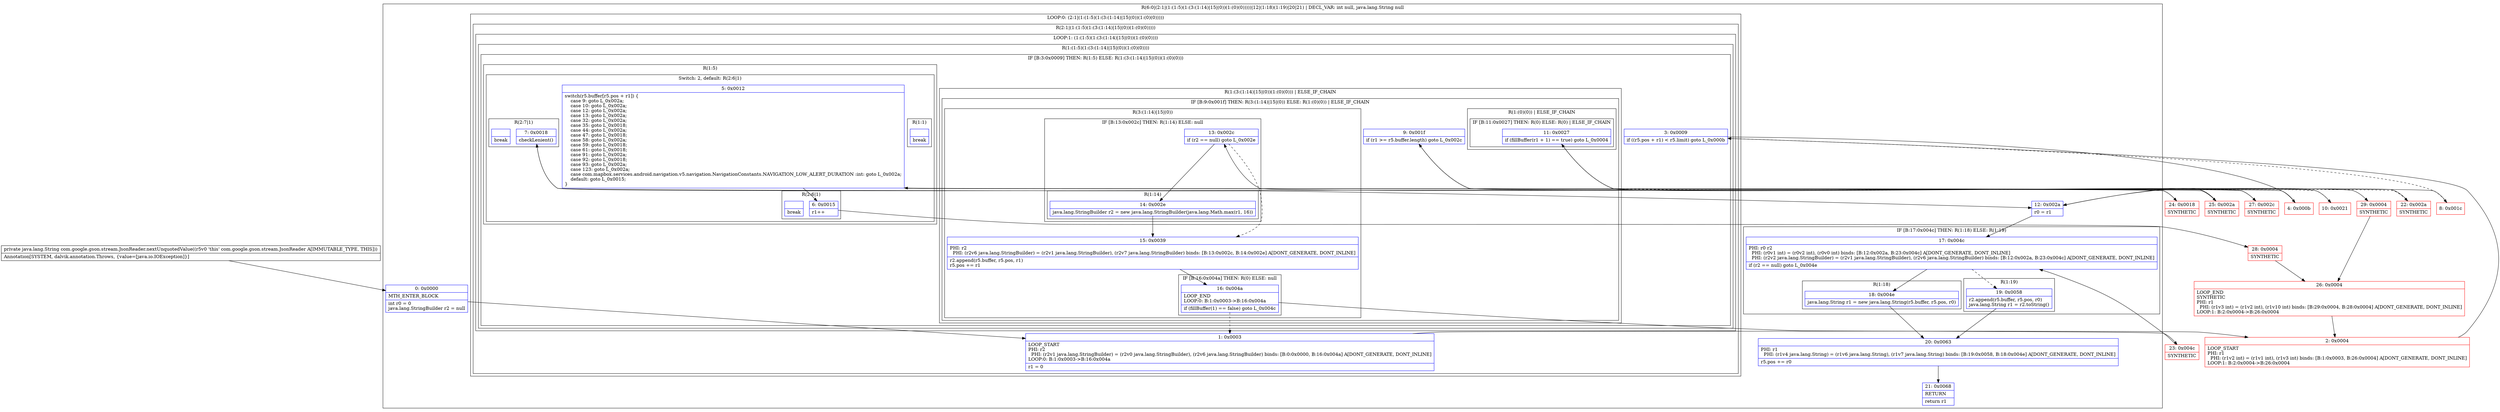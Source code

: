 digraph "CFG forcom.google.gson.stream.JsonReader.nextUnquotedValue()Ljava\/lang\/String;" {
subgraph cluster_Region_1153469165 {
label = "R(6:0|(2:1|(1:(1:5)(1:(3:(1:14)|15|(0))(1:(0)(0)))))|12|(1:18)(1:19)|20|21) | DECL_VAR: int null, java.lang.String null\l";
node [shape=record,color=blue];
Node_0 [shape=record,label="{0\:\ 0x0000|MTH_ENTER_BLOCK\l|int r0 = 0\ljava.lang.StringBuilder r2 = null\l}"];
subgraph cluster_LoopRegion_1958306704 {
label = "LOOP:0: (2:1|(1:(1:5)(1:(3:(1:14)|15|(0))(1:(0)(0)))))";
node [shape=record,color=blue];
subgraph cluster_Region_992356610 {
label = "R(2:1|(1:(1:5)(1:(3:(1:14)|15|(0))(1:(0)(0)))))";
node [shape=record,color=blue];
Node_1 [shape=record,label="{1\:\ 0x0003|LOOP_START\lPHI: r2 \l  PHI: (r2v1 java.lang.StringBuilder) = (r2v0 java.lang.StringBuilder), (r2v6 java.lang.StringBuilder) binds: [B:0:0x0000, B:16:0x004a] A[DONT_GENERATE, DONT_INLINE]\lLOOP:0: B:1:0x0003\-\>B:16:0x004a\l|r1 = 0\l}"];
subgraph cluster_LoopRegion_67317694 {
label = "LOOP:1: (1:(1:5)(1:(3:(1:14)|15|(0))(1:(0)(0))))";
node [shape=record,color=blue];
subgraph cluster_Region_788518668 {
label = "R(1:(1:5)(1:(3:(1:14)|15|(0))(1:(0)(0))))";
node [shape=record,color=blue];
subgraph cluster_IfRegion_621099995 {
label = "IF [B:3:0x0009] THEN: R(1:5) ELSE: R(1:(3:(1:14)|15|(0))(1:(0)(0)))";
node [shape=record,color=blue];
Node_3 [shape=record,label="{3\:\ 0x0009|if ((r5.pos + r1) \< r5.limit) goto L_0x000b\l}"];
subgraph cluster_Region_1494594823 {
label = "R(1:5)";
node [shape=record,color=blue];
subgraph cluster_SwitchRegion_1259043901 {
label = "Switch: 2, default: R(2:6|1)";
node [shape=record,color=blue];
Node_5 [shape=record,label="{5\:\ 0x0012|switch(r5.buffer[r5.pos + r1]) \{\l    case 9: goto L_0x002a;\l    case 10: goto L_0x002a;\l    case 12: goto L_0x002a;\l    case 13: goto L_0x002a;\l    case 32: goto L_0x002a;\l    case 35: goto L_0x0018;\l    case 44: goto L_0x002a;\l    case 47: goto L_0x0018;\l    case 58: goto L_0x002a;\l    case 59: goto L_0x0018;\l    case 61: goto L_0x0018;\l    case 91: goto L_0x002a;\l    case 92: goto L_0x0018;\l    case 93: goto L_0x002a;\l    case 123: goto L_0x002a;\l    case com.mapbox.services.android.navigation.v5.navigation.NavigationConstants.NAVIGATION_LOW_ALERT_DURATION :int: goto L_0x002a;\l    default: goto L_0x0015;\l\}\l}"];
subgraph cluster_Region_1712318550 {
label = "R(1:1)";
node [shape=record,color=blue];
Node_InsnContainer_2070693366 [shape=record,label="{|break\l}"];
}
subgraph cluster_Region_729528864 {
label = "R(2:7|1)";
node [shape=record,color=blue];
Node_7 [shape=record,label="{7\:\ 0x0018|checkLenient()\l}"];
Node_InsnContainer_1605537733 [shape=record,label="{|break\l}"];
}
subgraph cluster_Region_1832643670 {
label = "R(2:6|1)";
node [shape=record,color=blue];
Node_6 [shape=record,label="{6\:\ 0x0015|r1++\l}"];
Node_InsnContainer_1189515581 [shape=record,label="{|break\l}"];
}
}
}
subgraph cluster_Region_1606168546 {
label = "R(1:(3:(1:14)|15|(0))(1:(0)(0))) | ELSE_IF_CHAIN\l";
node [shape=record,color=blue];
subgraph cluster_IfRegion_1097802343 {
label = "IF [B:9:0x001f] THEN: R(3:(1:14)|15|(0)) ELSE: R(1:(0)(0)) | ELSE_IF_CHAIN\l";
node [shape=record,color=blue];
Node_9 [shape=record,label="{9\:\ 0x001f|if (r1 \>= r5.buffer.length) goto L_0x002c\l}"];
subgraph cluster_Region_373234677 {
label = "R(3:(1:14)|15|(0))";
node [shape=record,color=blue];
subgraph cluster_IfRegion_1086505273 {
label = "IF [B:13:0x002c] THEN: R(1:14) ELSE: null";
node [shape=record,color=blue];
Node_13 [shape=record,label="{13\:\ 0x002c|if (r2 == null) goto L_0x002e\l}"];
subgraph cluster_Region_1418292 {
label = "R(1:14)";
node [shape=record,color=blue];
Node_14 [shape=record,label="{14\:\ 0x002e|java.lang.StringBuilder r2 = new java.lang.StringBuilder(java.lang.Math.max(r1, 16))\l}"];
}
}
Node_15 [shape=record,label="{15\:\ 0x0039|PHI: r2 \l  PHI: (r2v6 java.lang.StringBuilder) = (r2v1 java.lang.StringBuilder), (r2v7 java.lang.StringBuilder) binds: [B:13:0x002c, B:14:0x002e] A[DONT_GENERATE, DONT_INLINE]\l|r2.append(r5.buffer, r5.pos, r1)\lr5.pos += r1\l}"];
subgraph cluster_IfRegion_702559375 {
label = "IF [B:16:0x004a] THEN: R(0) ELSE: null";
node [shape=record,color=blue];
Node_16 [shape=record,label="{16\:\ 0x004a|LOOP_END\lLOOP:0: B:1:0x0003\-\>B:16:0x004a\l|if (fillBuffer(1) == false) goto L_0x004c\l}"];
subgraph cluster_Region_1659325137 {
label = "R(0)";
node [shape=record,color=blue];
}
}
}
subgraph cluster_Region_284840137 {
label = "R(1:(0)(0)) | ELSE_IF_CHAIN\l";
node [shape=record,color=blue];
subgraph cluster_IfRegion_1929654080 {
label = "IF [B:11:0x0027] THEN: R(0) ELSE: R(0) | ELSE_IF_CHAIN\l";
node [shape=record,color=blue];
Node_11 [shape=record,label="{11\:\ 0x0027|if (fillBuffer(r1 + 1) == true) goto L_0x0004\l}"];
subgraph cluster_Region_780643851 {
label = "R(0)";
node [shape=record,color=blue];
}
subgraph cluster_Region_107721496 {
label = "R(0)";
node [shape=record,color=blue];
}
}
}
}
}
}
}
}
}
}
Node_12 [shape=record,label="{12\:\ 0x002a|r0 = r1\l}"];
subgraph cluster_IfRegion_1477577878 {
label = "IF [B:17:0x004c] THEN: R(1:18) ELSE: R(1:19)";
node [shape=record,color=blue];
Node_17 [shape=record,label="{17\:\ 0x004c|PHI: r0 r2 \l  PHI: (r0v1 int) = (r0v2 int), (r0v0 int) binds: [B:12:0x002a, B:23:0x004c] A[DONT_GENERATE, DONT_INLINE]\l  PHI: (r2v2 java.lang.StringBuilder) = (r2v1 java.lang.StringBuilder), (r2v6 java.lang.StringBuilder) binds: [B:12:0x002a, B:23:0x004c] A[DONT_GENERATE, DONT_INLINE]\l|if (r2 == null) goto L_0x004e\l}"];
subgraph cluster_Region_849694122 {
label = "R(1:18)";
node [shape=record,color=blue];
Node_18 [shape=record,label="{18\:\ 0x004e|java.lang.String r1 = new java.lang.String(r5.buffer, r5.pos, r0)\l}"];
}
subgraph cluster_Region_840933262 {
label = "R(1:19)";
node [shape=record,color=blue];
Node_19 [shape=record,label="{19\:\ 0x0058|r2.append(r5.buffer, r5.pos, r0)\ljava.lang.String r1 = r2.toString()\l}"];
}
}
Node_20 [shape=record,label="{20\:\ 0x0063|PHI: r1 \l  PHI: (r1v4 java.lang.String) = (r1v6 java.lang.String), (r1v7 java.lang.String) binds: [B:19:0x0058, B:18:0x004e] A[DONT_GENERATE, DONT_INLINE]\l|r5.pos += r0\l}"];
Node_21 [shape=record,label="{21\:\ 0x0068|RETURN\l|return r1\l}"];
}
Node_2 [shape=record,color=red,label="{2\:\ 0x0004|LOOP_START\lPHI: r1 \l  PHI: (r1v2 int) = (r1v1 int), (r1v3 int) binds: [B:1:0x0003, B:26:0x0004] A[DONT_GENERATE, DONT_INLINE]\lLOOP:1: B:2:0x0004\-\>B:26:0x0004\l}"];
Node_4 [shape=record,color=red,label="{4\:\ 0x000b}"];
Node_8 [shape=record,color=red,label="{8\:\ 0x001c}"];
Node_10 [shape=record,color=red,label="{10\:\ 0x0021}"];
Node_22 [shape=record,color=red,label="{22\:\ 0x002a|SYNTHETIC\l}"];
Node_23 [shape=record,color=red,label="{23\:\ 0x004c|SYNTHETIC\l}"];
Node_24 [shape=record,color=red,label="{24\:\ 0x0018|SYNTHETIC\l}"];
Node_25 [shape=record,color=red,label="{25\:\ 0x002a|SYNTHETIC\l}"];
Node_26 [shape=record,color=red,label="{26\:\ 0x0004|LOOP_END\lSYNTHETIC\lPHI: r1 \l  PHI: (r1v3 int) = (r1v2 int), (r1v10 int) binds: [B:29:0x0004, B:28:0x0004] A[DONT_GENERATE, DONT_INLINE]\lLOOP:1: B:2:0x0004\-\>B:26:0x0004\l}"];
Node_27 [shape=record,color=red,label="{27\:\ 0x002c|SYNTHETIC\l}"];
Node_28 [shape=record,color=red,label="{28\:\ 0x0004|SYNTHETIC\l}"];
Node_29 [shape=record,color=red,label="{29\:\ 0x0004|SYNTHETIC\l}"];
MethodNode[shape=record,label="{private java.lang.String com.google.gson.stream.JsonReader.nextUnquotedValue((r5v0 'this' com.google.gson.stream.JsonReader A[IMMUTABLE_TYPE, THIS]))  | Annotation[SYSTEM, dalvik.annotation.Throws, \{value=[java.io.IOException]\}]\l}"];
MethodNode -> Node_0;
Node_0 -> Node_1;
Node_1 -> Node_2;
Node_3 -> Node_4;
Node_3 -> Node_8[style=dashed];
Node_5 -> Node_6;
Node_5 -> Node_24;
Node_5 -> Node_25;
Node_7 -> Node_12;
Node_6 -> Node_28;
Node_9 -> Node_10[style=dashed];
Node_9 -> Node_27;
Node_13 -> Node_14;
Node_13 -> Node_15[style=dashed];
Node_14 -> Node_15;
Node_15 -> Node_16;
Node_16 -> Node_1[style=dashed];
Node_16 -> Node_23;
Node_11 -> Node_22[style=dashed];
Node_11 -> Node_29;
Node_12 -> Node_17;
Node_17 -> Node_18;
Node_17 -> Node_19[style=dashed];
Node_18 -> Node_20;
Node_19 -> Node_20;
Node_20 -> Node_21;
Node_2 -> Node_3;
Node_4 -> Node_5;
Node_8 -> Node_9;
Node_10 -> Node_11;
Node_22 -> Node_12;
Node_23 -> Node_17;
Node_24 -> Node_7;
Node_25 -> Node_12;
Node_26 -> Node_2;
Node_27 -> Node_13;
Node_28 -> Node_26;
Node_29 -> Node_26;
}

